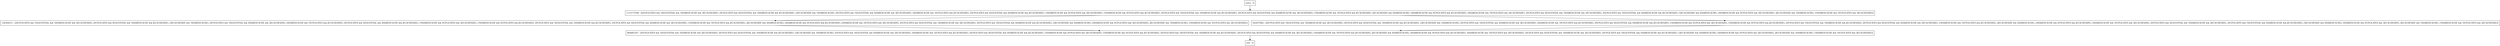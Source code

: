 digraph updateCacheUsage {
node [shape=record];
entry [label="entry - []"];
exit [label="exit - []"];
126564511 [label="126564511 - [(DUPLICATES && !SEQUENTIAL && !SHAREDCACHE && !JECACHESIZE), (DUPLICATES && SEQUENTIAL && !SHAREDCACHE && JECACHESIZE), (!JECACHESIZE && !SHAREDCACHE), (DUPLICATES && !SEQUENTIAL && SHAREDCACHE && !JECACHESIZE), (SHAREDCACHE && !DUPLICATES && JECACHESIZE), (DUPLICATES && SEQUENTIAL && SHAREDCACHE && JECACHESIZE), (!SHAREDCACHE && DUPLICATES && !JECACHESIZE), (!SHAREDCACHE && DUPLICATES && JECACHESIZE), (DUPLICATES && !SEQUENTIAL && !SHAREDCACHE && JECACHESIZE), (DUPLICATES && SEQUENTIAL && SHAREDCACHE && !JECACHESIZE), (!SHAREDCACHE && !DUPLICATES && JECACHESIZE), (JECACHESIZE && SHAREDCACHE), (SHAREDCACHE && DUPLICATES && JECACHESIZE), (SHAREDCACHE && !DUPLICATES && !JECACHESIZE), (DUPLICATES && SEQUENTIAL && !SHAREDCACHE && !JECACHESIZE), (DUPLICATES && !SEQUENTIAL && SHAREDCACHE && JECACHESIZE), (!JECACHESIZE && SHAREDCACHE), (SHAREDCACHE && DUPLICATES && !JECACHESIZE), (JECACHESIZE && !SHAREDCACHE), (!SHAREDCACHE && !DUPLICATES && !JECACHESIZE)]"];
1115175599 [label="1115175599 - [(DUPLICATES && !SEQUENTIAL && !SHAREDCACHE && !JECACHESIZE), (DUPLICATES && SEQUENTIAL && !SHAREDCACHE && JECACHESIZE), (!JECACHESIZE && !SHAREDCACHE), (DUPLICATES && !SEQUENTIAL && SHAREDCACHE && !JECACHESIZE), (SHAREDCACHE && !DUPLICATES && JECACHESIZE), (DUPLICATES && SEQUENTIAL && SHAREDCACHE && JECACHESIZE), (!SHAREDCACHE && DUPLICATES && !JECACHESIZE), (!SHAREDCACHE && DUPLICATES && JECACHESIZE), (DUPLICATES && !SEQUENTIAL && !SHAREDCACHE && JECACHESIZE), (DUPLICATES && SEQUENTIAL && SHAREDCACHE && !JECACHESIZE), (!SHAREDCACHE && !DUPLICATES && JECACHESIZE), (JECACHESIZE && SHAREDCACHE), (SHAREDCACHE && DUPLICATES && JECACHESIZE), (SHAREDCACHE && !DUPLICATES && !JECACHESIZE), (DUPLICATES && SEQUENTIAL && !SHAREDCACHE && !JECACHESIZE), (DUPLICATES && !SEQUENTIAL && SHAREDCACHE && JECACHESIZE), (!JECACHESIZE && SHAREDCACHE), (SHAREDCACHE && DUPLICATES && !JECACHESIZE), (JECACHESIZE && !SHAREDCACHE), (!SHAREDCACHE && !DUPLICATES && !JECACHESIZE)]"];
964882307 [label="964882307 - [(DUPLICATES && !SEQUENTIAL && !SHAREDCACHE && !JECACHESIZE), (DUPLICATES && SEQUENTIAL && !SHAREDCACHE && JECACHESIZE), (!JECACHESIZE && !SHAREDCACHE), (DUPLICATES && !SEQUENTIAL && SHAREDCACHE && !JECACHESIZE), (SHAREDCACHE && !DUPLICATES && JECACHESIZE), (DUPLICATES && SEQUENTIAL && SHAREDCACHE && JECACHESIZE), (!SHAREDCACHE && DUPLICATES && !JECACHESIZE), (!SHAREDCACHE && DUPLICATES && JECACHESIZE), (DUPLICATES && !SEQUENTIAL && !SHAREDCACHE && JECACHESIZE), (DUPLICATES && SEQUENTIAL && SHAREDCACHE && !JECACHESIZE), (!SHAREDCACHE && !DUPLICATES && JECACHESIZE), (JECACHESIZE && SHAREDCACHE), (SHAREDCACHE && DUPLICATES && JECACHESIZE), (SHAREDCACHE && !DUPLICATES && !JECACHESIZE), (DUPLICATES && SEQUENTIAL && !SHAREDCACHE && !JECACHESIZE), (DUPLICATES && !SEQUENTIAL && SHAREDCACHE && JECACHESIZE), (!JECACHESIZE && SHAREDCACHE), (SHAREDCACHE && DUPLICATES && !JECACHESIZE), (JECACHESIZE && !SHAREDCACHE), (!SHAREDCACHE && !DUPLICATES && !JECACHESIZE)]"];
542957862 [label="542957862 - [(DUPLICATES && !SEQUENTIAL && !SHAREDCACHE && !JECACHESIZE), (DUPLICATES && SEQUENTIAL && !SHAREDCACHE && JECACHESIZE), (!JECACHESIZE && !SHAREDCACHE), (DUPLICATES && !SEQUENTIAL && SHAREDCACHE && !JECACHESIZE), (SHAREDCACHE && !DUPLICATES && JECACHESIZE), (DUPLICATES && SEQUENTIAL && SHAREDCACHE && JECACHESIZE), (!SHAREDCACHE && DUPLICATES && !JECACHESIZE), (!SHAREDCACHE && DUPLICATES && JECACHESIZE), (DUPLICATES && !SEQUENTIAL && !SHAREDCACHE && JECACHESIZE), (DUPLICATES && SEQUENTIAL && SHAREDCACHE && !JECACHESIZE), (!SHAREDCACHE && !DUPLICATES && JECACHESIZE), (JECACHESIZE && SHAREDCACHE), (SHAREDCACHE && DUPLICATES && JECACHESIZE), (SHAREDCACHE && !DUPLICATES && !JECACHESIZE), (DUPLICATES && SEQUENTIAL && !SHAREDCACHE && !JECACHESIZE), (DUPLICATES && !SEQUENTIAL && SHAREDCACHE && JECACHESIZE), (!JECACHESIZE && SHAREDCACHE), (SHAREDCACHE && DUPLICATES && !JECACHESIZE), (JECACHESIZE && !SHAREDCACHE), (!SHAREDCACHE && !DUPLICATES && !JECACHESIZE)]"];
entry;
exit;
entry -> 1115175599;
126564511 -> 964882307;
1115175599 -> 126564511;
1115175599 -> 542957862;
964882307 -> exit;
542957862 -> 964882307;
}
